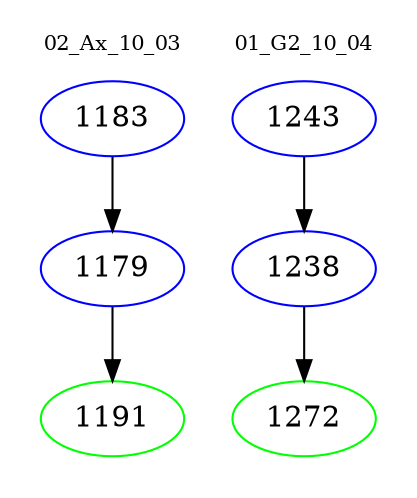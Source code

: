 digraph{
subgraph cluster_0 {
color = white
label = "02_Ax_10_03";
fontsize=10;
T0_1183 [label="1183", color="blue"]
T0_1183 -> T0_1179 [color="black"]
T0_1179 [label="1179", color="blue"]
T0_1179 -> T0_1191 [color="black"]
T0_1191 [label="1191", color="green"]
}
subgraph cluster_1 {
color = white
label = "01_G2_10_04";
fontsize=10;
T1_1243 [label="1243", color="blue"]
T1_1243 -> T1_1238 [color="black"]
T1_1238 [label="1238", color="blue"]
T1_1238 -> T1_1272 [color="black"]
T1_1272 [label="1272", color="green"]
}
}
